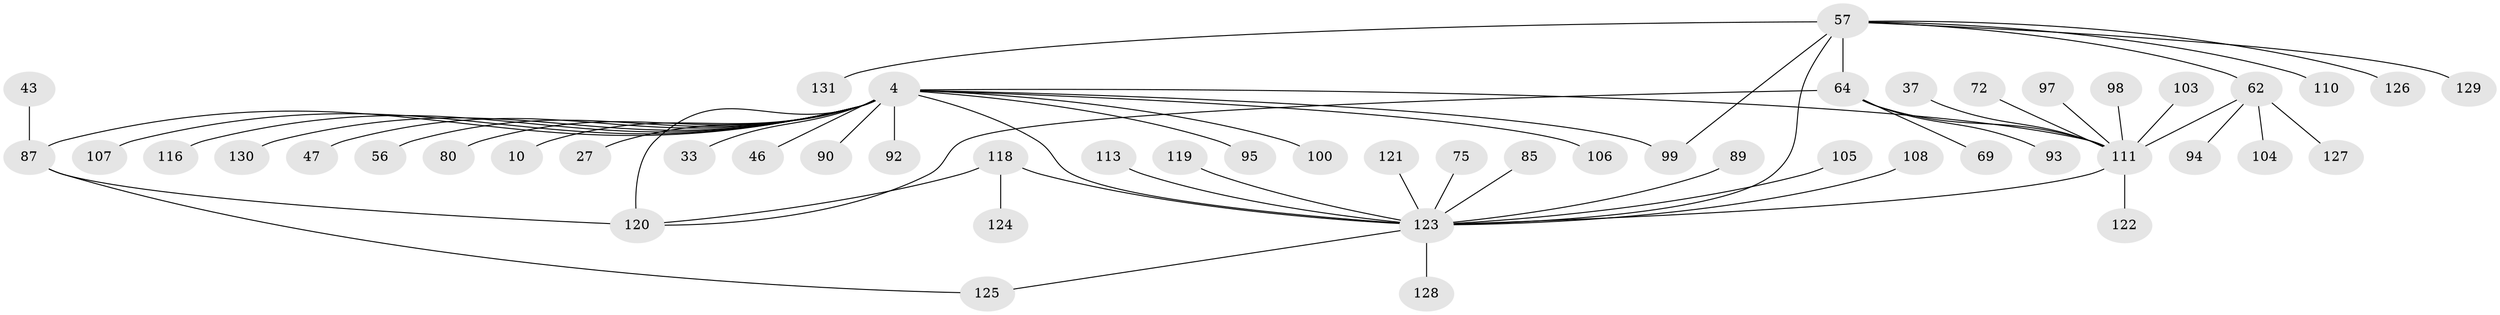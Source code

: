 // original degree distribution, {6: 0.030534351145038167, 3: 0.13740458015267176, 15: 0.007633587786259542, 26: 0.007633587786259542, 24: 0.007633587786259542, 5: 0.022900763358778626, 1: 0.4961832061068702, 4: 0.05343511450381679, 7: 0.007633587786259542, 2: 0.22900763358778625}
// Generated by graph-tools (version 1.1) at 2025/51/03/04/25 21:51:39]
// undirected, 52 vertices, 59 edges
graph export_dot {
graph [start="1"]
  node [color=gray90,style=filled];
  4 [super="+2"];
  10;
  27;
  33;
  37;
  43 [super="+26"];
  46;
  47;
  56;
  57 [super="+17+31"];
  62 [super="+34+44+61"];
  64 [super="+60+55+63"];
  69 [super="+40+53"];
  72 [super="+32+59"];
  75;
  80 [super="+66+73"];
  85 [super="+20"];
  87 [super="+30+45"];
  89;
  90;
  92;
  93;
  94;
  95;
  97;
  98 [super="+79"];
  99 [super="+25+38"];
  100;
  103 [super="+70"];
  104;
  105;
  106;
  107;
  108 [super="+78"];
  110;
  111 [super="+109+84+29+102"];
  113;
  116;
  118 [super="+101+112"];
  119;
  120 [super="+96+114"];
  121 [super="+117"];
  122 [super="+22"];
  123 [super="+35+91+65+23+28+54+68+71"];
  124 [super="+48"];
  125;
  126;
  127;
  128 [super="+76+86+115"];
  129;
  130;
  131;
  4 -- 10;
  4 -- 27;
  4 -- 46;
  4 -- 47;
  4 -- 87 [weight=3];
  4 -- 90;
  4 -- 95;
  4 -- 100;
  4 -- 106;
  4 -- 107;
  4 -- 116;
  4 -- 130;
  4 -- 33;
  4 -- 56;
  4 -- 92;
  4 -- 111 [weight=6];
  4 -- 80;
  4 -- 99;
  4 -- 120;
  4 -- 123 [weight=4];
  37 -- 111;
  43 -- 87;
  57 -- 129;
  57 -- 131;
  57 -- 126;
  57 -- 110;
  57 -- 62;
  57 -- 99;
  57 -- 64 [weight=2];
  57 -- 123 [weight=3];
  62 -- 127;
  62 -- 104;
  62 -- 94;
  62 -- 111 [weight=3];
  64 -- 93;
  64 -- 69;
  64 -- 111 [weight=2];
  64 -- 120;
  72 -- 111;
  75 -- 123;
  85 -- 123;
  87 -- 125;
  87 -- 120 [weight=2];
  89 -- 123;
  97 -- 111;
  98 -- 111;
  103 -- 111;
  105 -- 123;
  108 -- 123;
  111 -- 122;
  111 -- 123;
  113 -- 123;
  118 -- 123;
  118 -- 124 [weight=2];
  118 -- 120;
  119 -- 123;
  121 -- 123;
  123 -- 128;
  123 -- 125;
}
